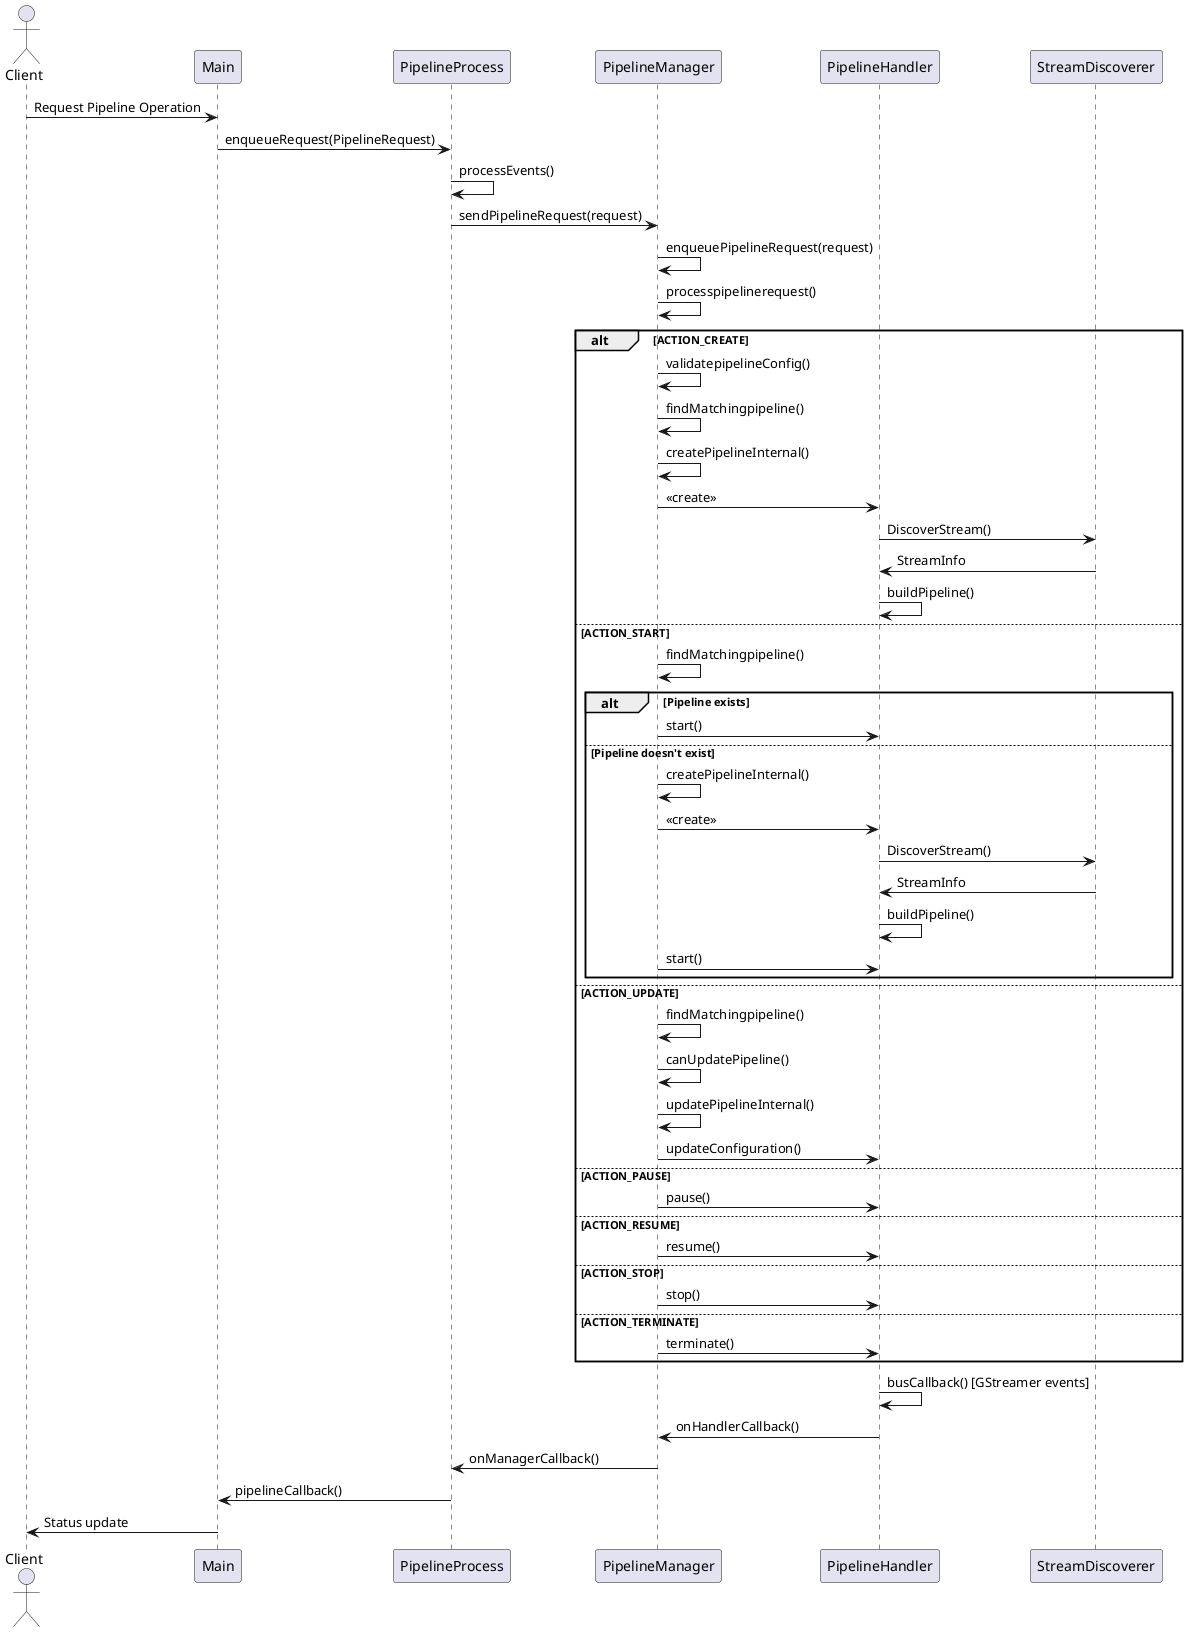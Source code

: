 @startuml Video Manager Pipeline Flow

' Define participants
actor Client
participant "Main" as Main
participant "PipelineProcess" as Process
participant "PipelineManager" as Manager
participant "PipelineHandler" as Handler
participant "StreamDiscoverer" as Discoverer

' Define main flow
Client -> Main: Request Pipeline Operation
Main -> Process: enqueueRequest(PipelineRequest)
Process -> Process: processEvents()
Process -> Manager: sendPipelineRequest(request)
Manager -> Manager: enqueuePipelineRequest(request)
Manager -> Manager: processpipelinerequest()

' Branch based on action type
alt ACTION_CREATE
    Manager -> Manager: validatepipelineConfig()
    Manager -> Manager: findMatchingpipeline()
    Manager -> Manager: createPipelineInternal()
    Manager -> Handler: <<create>>
    Handler -> Discoverer: DiscoverStream()
    Discoverer -> Handler: StreamInfo
    Handler -> Handler: buildPipeline()
else ACTION_START
    Manager -> Manager: findMatchingpipeline()
    alt Pipeline exists
        Manager -> Handler: start()
    else Pipeline doesn't exist
        Manager -> Manager: createPipelineInternal()
        Manager -> Handler: <<create>>
        Handler -> Discoverer: DiscoverStream()
        Discoverer -> Handler: StreamInfo
        Handler -> Handler: buildPipeline()
        Manager -> Handler: start()
    end
else ACTION_UPDATE
    Manager -> Manager: findMatchingpipeline()
    Manager -> Manager: canUpdatePipeline()
    Manager -> Manager: updatePipelineInternal()
    Manager -> Handler: updateConfiguration()
else ACTION_PAUSE
    Manager -> Handler: pause()
else ACTION_RESUME
    Manager -> Handler: resume()
else ACTION_STOP
    Manager -> Handler: stop()
else ACTION_TERMINATE
    Manager -> Handler: terminate()
end

' Callback flow
Handler -> Handler: busCallback() [GStreamer events]
Handler -> Manager: onHandlerCallback()
Manager -> Process: onManagerCallback()
Process -> Main: pipelineCallback()
Main -> Client: Status update

@enduml
